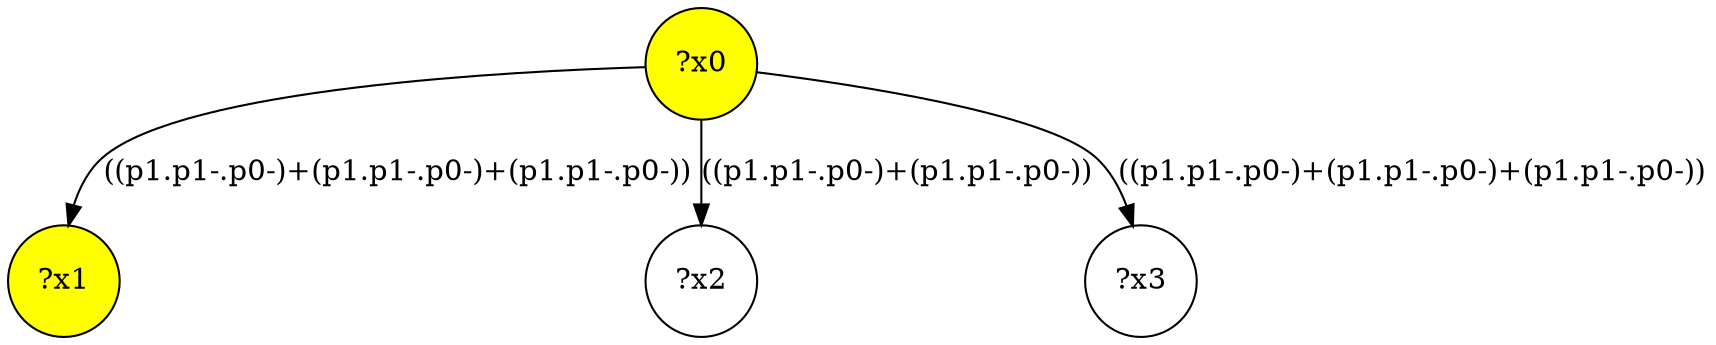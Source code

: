 digraph g {
	x0 [fillcolor="yellow", style="filled," shape=circle, label="?x0"];
	x1 [fillcolor="yellow", style="filled," shape=circle, label="?x1"];
	x0 -> x1 [label="((p1.p1-.p0-)+(p1.p1-.p0-)+(p1.p1-.p0-))"];
	x2 [shape=circle, label="?x2"];
	x0 -> x2 [label="((p1.p1-.p0-)+(p1.p1-.p0-))"];
	x3 [shape=circle, label="?x3"];
	x0 -> x3 [label="((p1.p1-.p0-)+(p1.p1-.p0-)+(p1.p1-.p0-))"];
}
